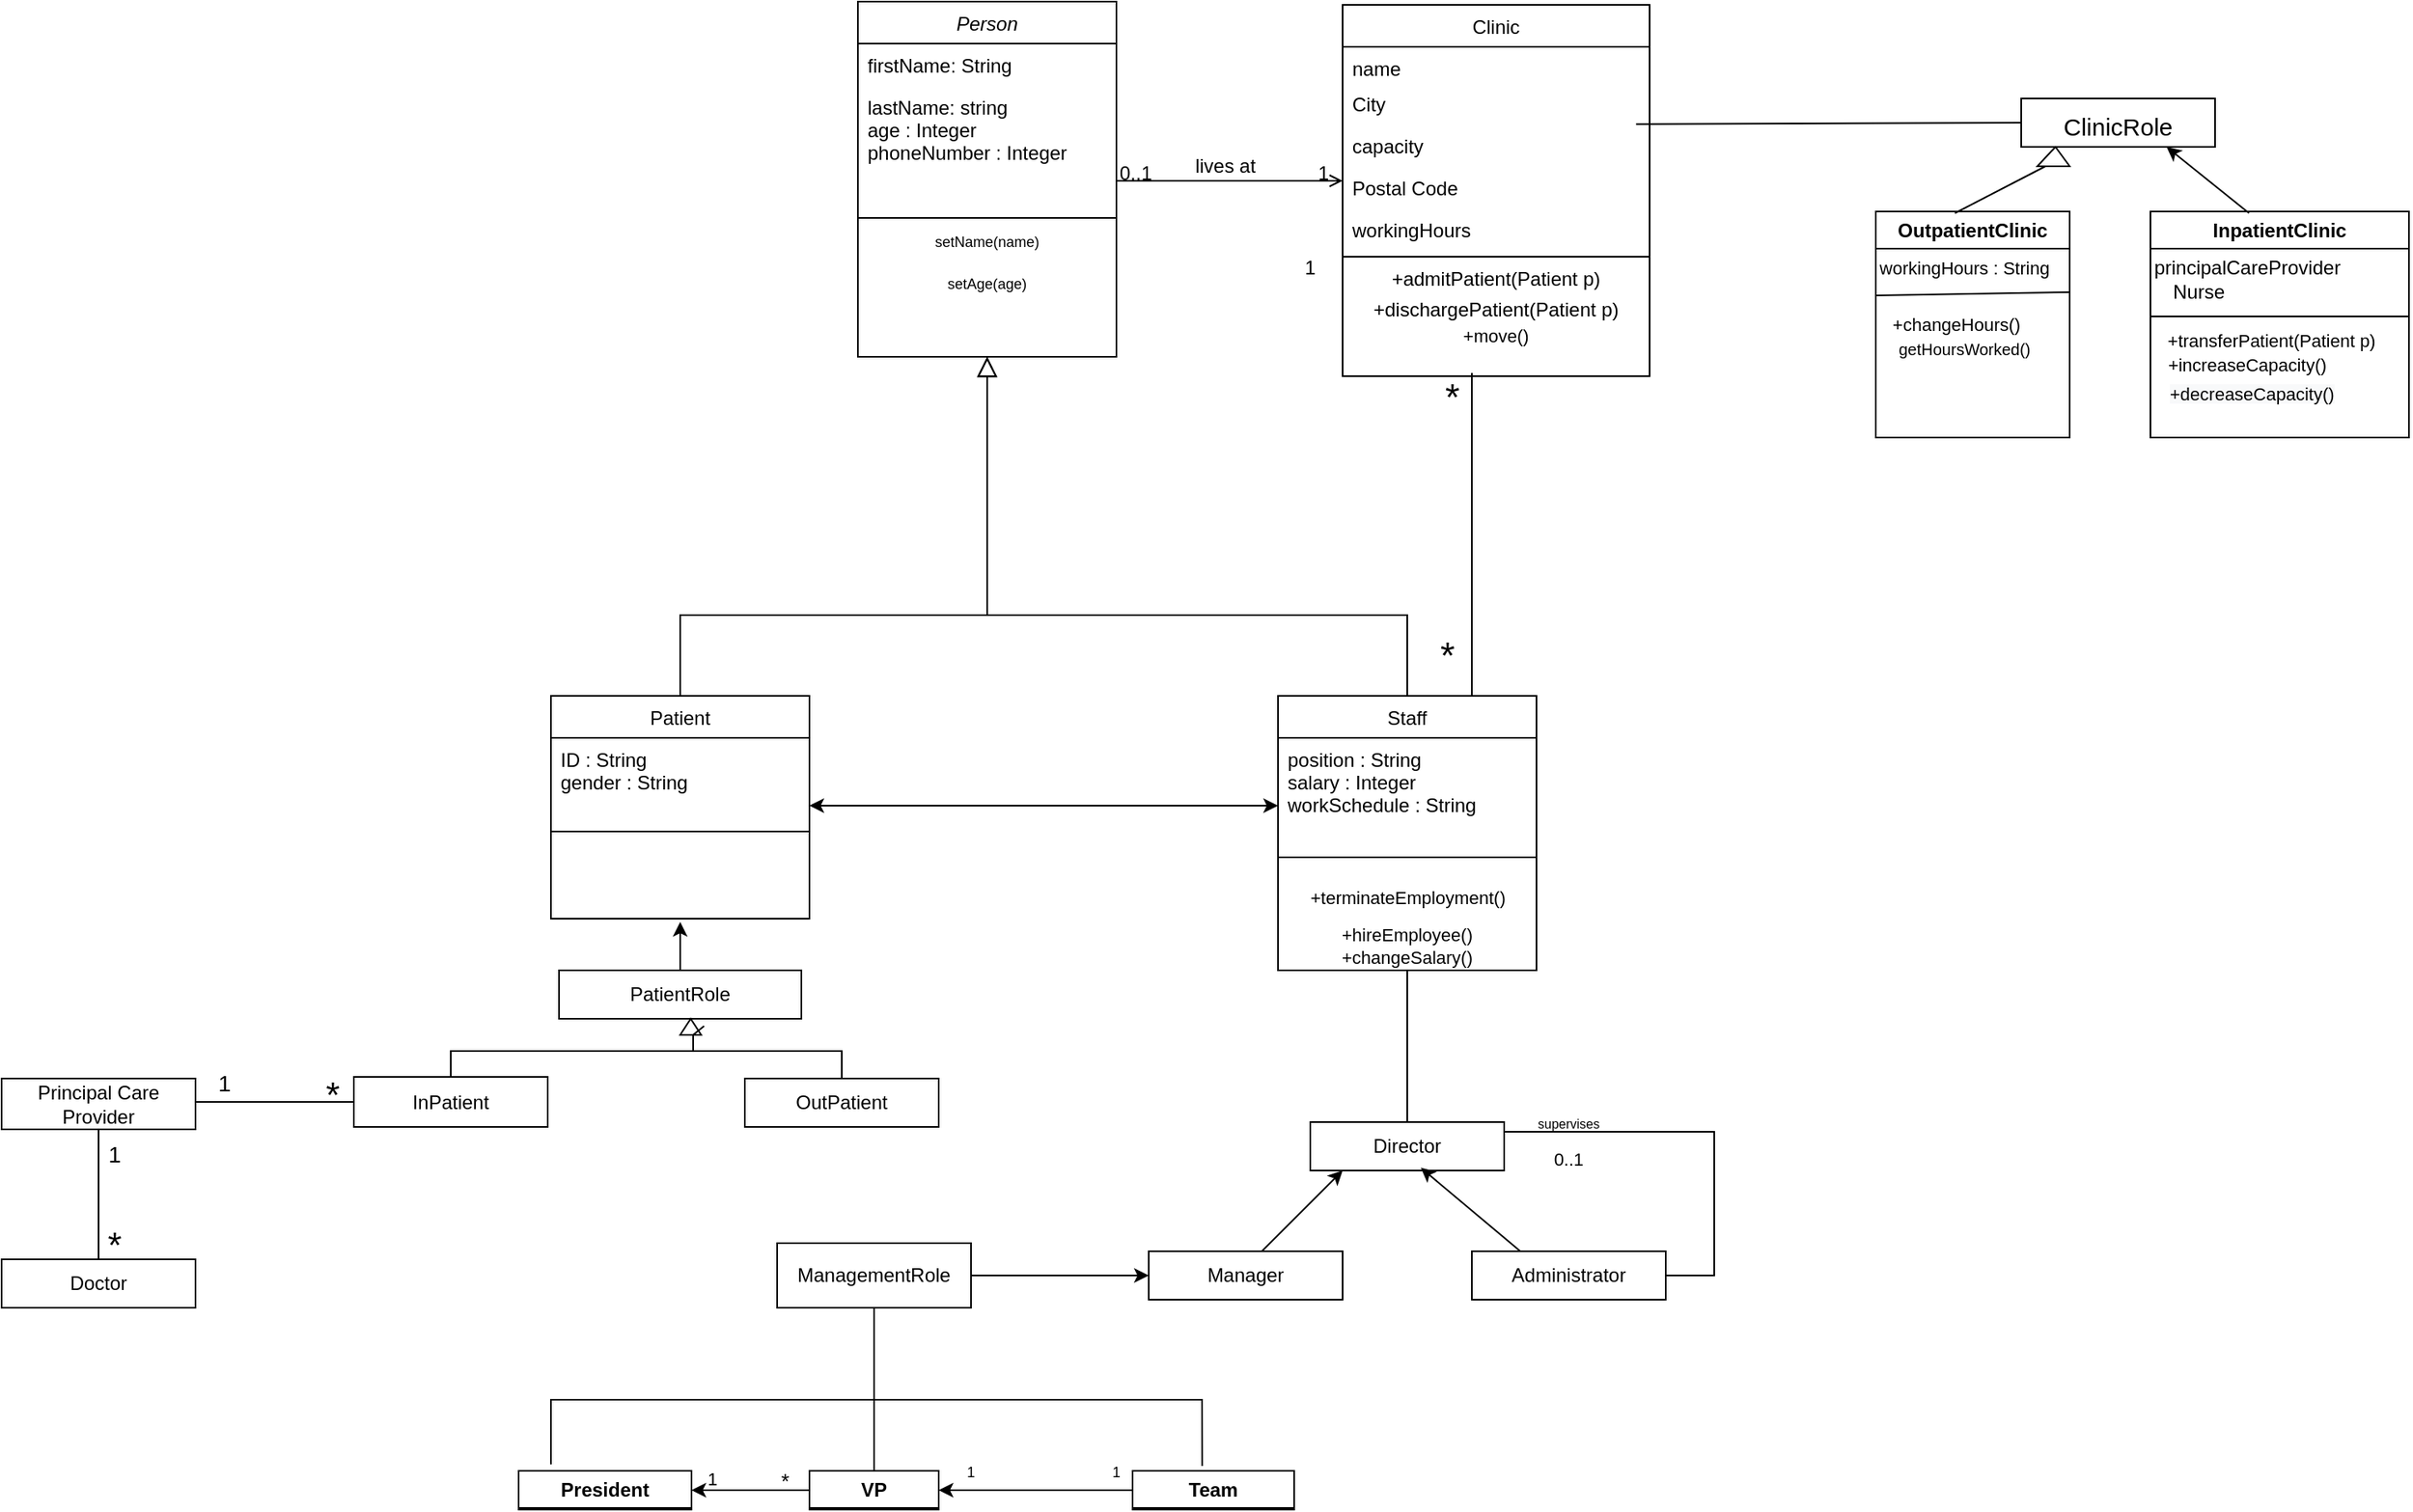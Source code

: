<mxfile version="20.6.0" type="github">
  <diagram id="C5RBs43oDa-KdzZeNtuy" name="Page-1">
    <mxGraphModel dx="1741" dy="507" grid="1" gridSize="10" guides="1" tooltips="1" connect="1" arrows="1" fold="1" page="1" pageScale="1" pageWidth="827" pageHeight="1169" math="0" shadow="0">
      <root>
        <mxCell id="WIyWlLk6GJQsqaUBKTNV-0" />
        <mxCell id="WIyWlLk6GJQsqaUBKTNV-1" parent="WIyWlLk6GJQsqaUBKTNV-0" />
        <mxCell id="zkfFHV4jXpPFQw0GAbJ--0" value="Person" style="swimlane;fontStyle=2;align=center;verticalAlign=top;childLayout=stackLayout;horizontal=1;startSize=26;horizontalStack=0;resizeParent=1;resizeLast=0;collapsible=1;marginBottom=0;rounded=0;shadow=0;strokeWidth=1;movable=1;resizable=1;rotatable=1;deletable=1;editable=1;connectable=1;" parent="WIyWlLk6GJQsqaUBKTNV-1" vertex="1">
          <mxGeometry x="220" y="100" width="160" height="220" as="geometry">
            <mxRectangle x="230" y="140" width="160" height="26" as="alternateBounds" />
          </mxGeometry>
        </mxCell>
        <mxCell id="zkfFHV4jXpPFQw0GAbJ--1" value="firstName: String&#xa;" style="text;align=left;verticalAlign=top;spacingLeft=4;spacingRight=4;overflow=hidden;rotatable=0;points=[[0,0.5],[1,0.5]];portConstraint=eastwest;" parent="zkfFHV4jXpPFQw0GAbJ--0" vertex="1">
          <mxGeometry y="26" width="160" height="26" as="geometry" />
        </mxCell>
        <mxCell id="zkfFHV4jXpPFQw0GAbJ--2" value="lastName: string&#xa;age : Integer&#xa;phoneNumber : Integer&#xa;" style="text;align=left;verticalAlign=top;spacingLeft=4;spacingRight=4;overflow=hidden;rotatable=0;points=[[0,0.5],[1,0.5]];portConstraint=eastwest;rounded=0;shadow=0;html=0;" parent="zkfFHV4jXpPFQw0GAbJ--0" vertex="1">
          <mxGeometry y="52" width="160" height="78" as="geometry" />
        </mxCell>
        <mxCell id="zkfFHV4jXpPFQw0GAbJ--4" value="" style="line;html=1;strokeWidth=1;align=left;verticalAlign=middle;spacingTop=-1;spacingLeft=3;spacingRight=3;rotatable=0;labelPosition=right;points=[];portConstraint=eastwest;" parent="zkfFHV4jXpPFQw0GAbJ--0" vertex="1">
          <mxGeometry y="130" width="160" height="8" as="geometry" />
        </mxCell>
        <mxCell id="aBnmDnICLEopWTshZO40-33" value="setName(name)" style="text;html=1;strokeColor=none;fillColor=none;align=center;verticalAlign=middle;whiteSpace=wrap;rounded=0;fontSize=9;" vertex="1" parent="zkfFHV4jXpPFQw0GAbJ--0">
          <mxGeometry y="138" width="160" height="22" as="geometry" />
        </mxCell>
        <mxCell id="aBnmDnICLEopWTshZO40-34" value="setAge(age)" style="text;html=1;strokeColor=none;fillColor=none;align=center;verticalAlign=middle;whiteSpace=wrap;rounded=0;fontSize=9;" vertex="1" parent="zkfFHV4jXpPFQw0GAbJ--0">
          <mxGeometry y="160" width="160" height="30" as="geometry" />
        </mxCell>
        <mxCell id="zkfFHV4jXpPFQw0GAbJ--6" value="Patient" style="swimlane;fontStyle=0;align=center;verticalAlign=top;childLayout=stackLayout;horizontal=1;startSize=26;horizontalStack=0;resizeParent=1;resizeLast=0;collapsible=1;marginBottom=0;rounded=0;shadow=0;strokeWidth=1;" parent="WIyWlLk6GJQsqaUBKTNV-1" vertex="1">
          <mxGeometry x="30" y="530" width="160" height="138" as="geometry">
            <mxRectangle x="130" y="380" width="160" height="26" as="alternateBounds" />
          </mxGeometry>
        </mxCell>
        <mxCell id="zkfFHV4jXpPFQw0GAbJ--7" value="ID : String&#xa;gender : String&#xa;" style="text;align=left;verticalAlign=top;spacingLeft=4;spacingRight=4;overflow=hidden;rotatable=0;points=[[0,0.5],[1,0.5]];portConstraint=eastwest;" parent="zkfFHV4jXpPFQw0GAbJ--6" vertex="1">
          <mxGeometry y="26" width="160" height="54" as="geometry" />
        </mxCell>
        <mxCell id="zkfFHV4jXpPFQw0GAbJ--9" value="" style="line;html=1;strokeWidth=1;align=left;verticalAlign=middle;spacingTop=-1;spacingLeft=3;spacingRight=3;rotatable=0;labelPosition=right;points=[];portConstraint=eastwest;" parent="zkfFHV4jXpPFQw0GAbJ--6" vertex="1">
          <mxGeometry y="80" width="160" height="8" as="geometry" />
        </mxCell>
        <mxCell id="zkfFHV4jXpPFQw0GAbJ--12" value="" style="endArrow=block;endSize=10;endFill=0;shadow=0;strokeWidth=1;rounded=0;edgeStyle=elbowEdgeStyle;elbow=vertical;" parent="WIyWlLk6GJQsqaUBKTNV-1" source="zkfFHV4jXpPFQw0GAbJ--6" target="zkfFHV4jXpPFQw0GAbJ--0" edge="1">
          <mxGeometry width="160" relative="1" as="geometry">
            <mxPoint x="200" y="203" as="sourcePoint" />
            <mxPoint x="200" y="203" as="targetPoint" />
            <Array as="points">
              <mxPoint x="210" y="480" />
            </Array>
          </mxGeometry>
        </mxCell>
        <mxCell id="zkfFHV4jXpPFQw0GAbJ--13" value="Staff" style="swimlane;fontStyle=0;align=center;verticalAlign=top;childLayout=stackLayout;horizontal=1;startSize=26;horizontalStack=0;resizeParent=1;resizeLast=0;collapsible=1;marginBottom=0;rounded=0;shadow=0;strokeWidth=1;" parent="WIyWlLk6GJQsqaUBKTNV-1" vertex="1">
          <mxGeometry x="480" y="530" width="160" height="170" as="geometry">
            <mxRectangle x="340" y="380" width="170" height="26" as="alternateBounds" />
          </mxGeometry>
        </mxCell>
        <mxCell id="zkfFHV4jXpPFQw0GAbJ--14" value="position : String&#xa;salary : Integer&#xa;workSchedule : String&#xa;" style="text;align=left;verticalAlign=top;spacingLeft=4;spacingRight=4;overflow=hidden;rotatable=0;points=[[0,0.5],[1,0.5]];portConstraint=eastwest;" parent="zkfFHV4jXpPFQw0GAbJ--13" vertex="1">
          <mxGeometry y="26" width="160" height="64" as="geometry" />
        </mxCell>
        <mxCell id="yWMjBYBMlsATbYwU17TF-3" value="" style="line;html=1;strokeWidth=1;align=left;verticalAlign=middle;spacingTop=-1;spacingLeft=3;spacingRight=3;rotatable=0;labelPosition=right;points=[];portConstraint=eastwest;" parent="zkfFHV4jXpPFQw0GAbJ--13" vertex="1">
          <mxGeometry y="90" width="160" height="20" as="geometry" />
        </mxCell>
        <mxCell id="aBnmDnICLEopWTshZO40-24" value="+terminateEmployment()" style="text;html=1;align=center;verticalAlign=middle;resizable=0;points=[];autosize=1;strokeColor=none;fillColor=none;fontSize=11;" vertex="1" parent="zkfFHV4jXpPFQw0GAbJ--13">
          <mxGeometry y="110" width="160" height="30" as="geometry" />
        </mxCell>
        <mxCell id="aBnmDnICLEopWTshZO40-26" value="+hireEmployee()&lt;br&gt;+changeSalary()" style="text;html=1;strokeColor=none;fillColor=none;align=center;verticalAlign=middle;whiteSpace=wrap;rounded=0;fontSize=11;" vertex="1" parent="zkfFHV4jXpPFQw0GAbJ--13">
          <mxGeometry y="140" width="160" height="30" as="geometry" />
        </mxCell>
        <mxCell id="zkfFHV4jXpPFQw0GAbJ--16" value="" style="endArrow=block;endSize=10;endFill=0;shadow=0;strokeWidth=1;rounded=0;edgeStyle=elbowEdgeStyle;elbow=vertical;" parent="WIyWlLk6GJQsqaUBKTNV-1" source="zkfFHV4jXpPFQw0GAbJ--13" target="zkfFHV4jXpPFQw0GAbJ--0" edge="1">
          <mxGeometry width="160" relative="1" as="geometry">
            <mxPoint x="210" y="373" as="sourcePoint" />
            <mxPoint x="310" y="271" as="targetPoint" />
            <Array as="points">
              <mxPoint x="440" y="480" />
              <mxPoint x="420" y="425" />
            </Array>
          </mxGeometry>
        </mxCell>
        <mxCell id="zkfFHV4jXpPFQw0GAbJ--17" value="Clinic" style="swimlane;fontStyle=0;align=center;verticalAlign=top;childLayout=stackLayout;horizontal=1;startSize=26;horizontalStack=0;resizeParent=1;resizeLast=0;collapsible=1;marginBottom=0;rounded=0;shadow=0;strokeWidth=1;" parent="WIyWlLk6GJQsqaUBKTNV-1" vertex="1">
          <mxGeometry x="520" y="102" width="190" height="230" as="geometry">
            <mxRectangle x="550" y="140" width="160" height="26" as="alternateBounds" />
          </mxGeometry>
        </mxCell>
        <mxCell id="zkfFHV4jXpPFQw0GAbJ--18" value="name" style="text;align=left;verticalAlign=top;spacingLeft=4;spacingRight=4;overflow=hidden;rotatable=0;points=[[0,0.5],[1,0.5]];portConstraint=eastwest;" parent="zkfFHV4jXpPFQw0GAbJ--17" vertex="1">
          <mxGeometry y="26" width="190" height="22" as="geometry" />
        </mxCell>
        <mxCell id="zkfFHV4jXpPFQw0GAbJ--19" value="City" style="text;align=left;verticalAlign=top;spacingLeft=4;spacingRight=4;overflow=hidden;rotatable=0;points=[[0,0.5],[1,0.5]];portConstraint=eastwest;rounded=0;shadow=0;html=0;" parent="zkfFHV4jXpPFQw0GAbJ--17" vertex="1">
          <mxGeometry y="48" width="190" height="26" as="geometry" />
        </mxCell>
        <mxCell id="zkfFHV4jXpPFQw0GAbJ--20" value="capacity" style="text;align=left;verticalAlign=top;spacingLeft=4;spacingRight=4;overflow=hidden;rotatable=0;points=[[0,0.5],[1,0.5]];portConstraint=eastwest;rounded=0;shadow=0;html=0;" parent="zkfFHV4jXpPFQw0GAbJ--17" vertex="1">
          <mxGeometry y="74" width="190" height="26" as="geometry" />
        </mxCell>
        <mxCell id="zkfFHV4jXpPFQw0GAbJ--21" value="Postal Code" style="text;align=left;verticalAlign=top;spacingLeft=4;spacingRight=4;overflow=hidden;rotatable=0;points=[[0,0.5],[1,0.5]];portConstraint=eastwest;rounded=0;shadow=0;html=0;" parent="zkfFHV4jXpPFQw0GAbJ--17" vertex="1">
          <mxGeometry y="100" width="190" height="26" as="geometry" />
        </mxCell>
        <mxCell id="zkfFHV4jXpPFQw0GAbJ--22" value="workingHours" style="text;align=left;verticalAlign=top;spacingLeft=4;spacingRight=4;overflow=hidden;rotatable=0;points=[[0,0.5],[1,0.5]];portConstraint=eastwest;rounded=0;shadow=0;html=0;" parent="zkfFHV4jXpPFQw0GAbJ--17" vertex="1">
          <mxGeometry y="126" width="190" height="26" as="geometry" />
        </mxCell>
        <mxCell id="zkfFHV4jXpPFQw0GAbJ--23" value="" style="line;html=1;strokeWidth=1;align=left;verticalAlign=middle;spacingTop=-1;spacingLeft=3;spacingRight=3;rotatable=0;labelPosition=right;points=[];portConstraint=eastwest;" parent="zkfFHV4jXpPFQw0GAbJ--17" vertex="1">
          <mxGeometry y="152" width="190" height="8" as="geometry" />
        </mxCell>
        <mxCell id="aBnmDnICLEopWTshZO40-14" value="+admitPatient(Patient p)" style="text;html=1;strokeColor=none;fillColor=none;align=center;verticalAlign=middle;whiteSpace=wrap;rounded=0;fontSize=12;" vertex="1" parent="zkfFHV4jXpPFQw0GAbJ--17">
          <mxGeometry y="160" width="190" height="20" as="geometry" />
        </mxCell>
        <mxCell id="aBnmDnICLEopWTshZO40-23" value="+move()" style="text;html=1;strokeColor=none;fillColor=none;align=center;verticalAlign=middle;whiteSpace=wrap;rounded=0;fontSize=11;" vertex="1" parent="zkfFHV4jXpPFQw0GAbJ--17">
          <mxGeometry y="180" width="190" height="50" as="geometry" />
        </mxCell>
        <mxCell id="zkfFHV4jXpPFQw0GAbJ--26" value="" style="endArrow=open;shadow=0;strokeWidth=1;rounded=0;endFill=1;edgeStyle=elbowEdgeStyle;elbow=vertical;" parent="WIyWlLk6GJQsqaUBKTNV-1" source="zkfFHV4jXpPFQw0GAbJ--0" target="zkfFHV4jXpPFQw0GAbJ--17" edge="1">
          <mxGeometry x="0.5" y="41" relative="1" as="geometry">
            <mxPoint x="380" y="192" as="sourcePoint" />
            <mxPoint x="540" y="192" as="targetPoint" />
            <mxPoint x="-40" y="32" as="offset" />
          </mxGeometry>
        </mxCell>
        <mxCell id="zkfFHV4jXpPFQw0GAbJ--27" value="0..1" style="resizable=0;align=left;verticalAlign=bottom;labelBackgroundColor=none;fontSize=12;" parent="zkfFHV4jXpPFQw0GAbJ--26" connectable="0" vertex="1">
          <mxGeometry x="-1" relative="1" as="geometry">
            <mxPoint y="4" as="offset" />
          </mxGeometry>
        </mxCell>
        <mxCell id="zkfFHV4jXpPFQw0GAbJ--28" value="1" style="resizable=0;align=right;verticalAlign=bottom;labelBackgroundColor=none;fontSize=12;" parent="zkfFHV4jXpPFQw0GAbJ--26" connectable="0" vertex="1">
          <mxGeometry x="1" relative="1" as="geometry">
            <mxPoint x="-7" y="4" as="offset" />
          </mxGeometry>
        </mxCell>
        <mxCell id="zkfFHV4jXpPFQw0GAbJ--29" value="lives at" style="text;html=1;resizable=0;points=[];;align=center;verticalAlign=middle;labelBackgroundColor=none;rounded=0;shadow=0;strokeWidth=1;fontSize=12;" parent="zkfFHV4jXpPFQw0GAbJ--26" vertex="1" connectable="0">
          <mxGeometry x="0.5" y="49" relative="1" as="geometry">
            <mxPoint x="-38" y="40" as="offset" />
          </mxGeometry>
        </mxCell>
        <mxCell id="GKfmzF4IPoTgR6fNZsbw-0" value="President" style="swimlane;whiteSpace=wrap;html=1;" parent="WIyWlLk6GJQsqaUBKTNV-1" vertex="1">
          <mxGeometry x="10" y="1010" width="107" height="24" as="geometry" />
        </mxCell>
        <mxCell id="GKfmzF4IPoTgR6fNZsbw-1" value="VP" style="swimlane;whiteSpace=wrap;html=1;" parent="WIyWlLk6GJQsqaUBKTNV-1" vertex="1">
          <mxGeometry x="190" y="1010" width="80" height="24" as="geometry" />
        </mxCell>
        <mxCell id="GKfmzF4IPoTgR6fNZsbw-3" value="" style="endArrow=classic;startArrow=classic;html=1;rounded=0;" parent="WIyWlLk6GJQsqaUBKTNV-1" edge="1">
          <mxGeometry width="50" height="50" relative="1" as="geometry">
            <mxPoint x="480" y="598" as="sourcePoint" />
            <mxPoint x="190" y="598" as="targetPoint" />
            <Array as="points" />
          </mxGeometry>
        </mxCell>
        <mxCell id="GKfmzF4IPoTgR6fNZsbw-2" value="Team" style="swimlane;whiteSpace=wrap;html=1;" parent="WIyWlLk6GJQsqaUBKTNV-1" vertex="1">
          <mxGeometry x="390" y="1010" width="100" height="24" as="geometry" />
        </mxCell>
        <mxCell id="jheA6H1OHBwy-mjF9Dsd-0" value="" style="endArrow=none;html=1;rounded=0;exitX=0.5;exitY=0;exitDx=0;exitDy=0;" parent="WIyWlLk6GJQsqaUBKTNV-1" target="yWMjBYBMlsATbYwU17TF-11" edge="1">
          <mxGeometry width="50" height="50" relative="1" as="geometry">
            <mxPoint x="230" y="1010" as="sourcePoint" />
            <mxPoint x="380" y="986" as="targetPoint" />
            <Array as="points" />
          </mxGeometry>
        </mxCell>
        <mxCell id="jheA6H1OHBwy-mjF9Dsd-1" value="" style="endArrow=none;html=1;rounded=0;exitX=0.5;exitY=0;exitDx=0;exitDy=0;" parent="WIyWlLk6GJQsqaUBKTNV-1" edge="1">
          <mxGeometry width="50" height="50" relative="1" as="geometry">
            <mxPoint x="30" y="1006" as="sourcePoint" />
            <mxPoint x="230" y="966" as="targetPoint" />
            <Array as="points">
              <mxPoint x="30" y="966" />
            </Array>
          </mxGeometry>
        </mxCell>
        <mxCell id="jheA6H1OHBwy-mjF9Dsd-2" value="" style="endArrow=none;html=1;rounded=0;entryX=0.431;entryY=-0.125;entryDx=0;entryDy=0;entryPerimeter=0;" parent="WIyWlLk6GJQsqaUBKTNV-1" edge="1">
          <mxGeometry width="50" height="50" relative="1" as="geometry">
            <mxPoint x="230" y="966" as="sourcePoint" />
            <mxPoint x="433.1" y="1007" as="targetPoint" />
            <Array as="points">
              <mxPoint x="433" y="966" />
            </Array>
          </mxGeometry>
        </mxCell>
        <mxCell id="yWMjBYBMlsATbYwU17TF-5" value="Director" style="rounded=0;whiteSpace=wrap;html=1;" parent="WIyWlLk6GJQsqaUBKTNV-1" vertex="1">
          <mxGeometry x="500" y="794" width="120" height="30" as="geometry" />
        </mxCell>
        <mxCell id="yWMjBYBMlsATbYwU17TF-6" value="Manager" style="rounded=0;whiteSpace=wrap;html=1;" parent="WIyWlLk6GJQsqaUBKTNV-1" vertex="1">
          <mxGeometry x="400" y="874" width="120" height="30" as="geometry" />
        </mxCell>
        <mxCell id="yWMjBYBMlsATbYwU17TF-7" value="Administrator" style="rounded=0;whiteSpace=wrap;html=1;" parent="WIyWlLk6GJQsqaUBKTNV-1" vertex="1">
          <mxGeometry x="600" y="874" width="120" height="30" as="geometry" />
        </mxCell>
        <mxCell id="yWMjBYBMlsATbYwU17TF-8" value="" style="endArrow=classic;html=1;rounded=0;" parent="WIyWlLk6GJQsqaUBKTNV-1" edge="1">
          <mxGeometry width="50" height="50" relative="1" as="geometry">
            <mxPoint x="470" y="874" as="sourcePoint" />
            <mxPoint x="520" y="824" as="targetPoint" />
          </mxGeometry>
        </mxCell>
        <mxCell id="yWMjBYBMlsATbYwU17TF-9" value="" style="endArrow=classic;html=1;rounded=0;entryX=0.57;entryY=0.943;entryDx=0;entryDy=0;entryPerimeter=0;exitX=0.25;exitY=0;exitDx=0;exitDy=0;" parent="WIyWlLk6GJQsqaUBKTNV-1" edge="1">
          <mxGeometry width="50" height="50" relative="1" as="geometry">
            <mxPoint x="630.0" y="874" as="sourcePoint" />
            <mxPoint x="568.4" y="822.29" as="targetPoint" />
          </mxGeometry>
        </mxCell>
        <mxCell id="yWMjBYBMlsATbYwU17TF-10" value="" style="endArrow=none;html=1;rounded=0;entryX=0.5;entryY=1;entryDx=0;entryDy=0;exitX=0.5;exitY=0;exitDx=0;exitDy=0;" parent="WIyWlLk6GJQsqaUBKTNV-1" source="yWMjBYBMlsATbYwU17TF-5" target="zkfFHV4jXpPFQw0GAbJ--13" edge="1">
          <mxGeometry width="50" height="50" relative="1" as="geometry">
            <mxPoint x="240" y="760" as="sourcePoint" />
            <mxPoint x="290" y="710" as="targetPoint" />
            <Array as="points" />
          </mxGeometry>
        </mxCell>
        <mxCell id="yWMjBYBMlsATbYwU17TF-12" value="" style="edgeStyle=orthogonalEdgeStyle;rounded=0;orthogonalLoop=1;jettySize=auto;html=1;" parent="WIyWlLk6GJQsqaUBKTNV-1" source="yWMjBYBMlsATbYwU17TF-11" target="yWMjBYBMlsATbYwU17TF-6" edge="1">
          <mxGeometry relative="1" as="geometry" />
        </mxCell>
        <mxCell id="yWMjBYBMlsATbYwU17TF-11" value="ManagementRole" style="rounded=0;whiteSpace=wrap;html=1;" parent="WIyWlLk6GJQsqaUBKTNV-1" vertex="1">
          <mxGeometry x="170" y="869" width="120" height="40" as="geometry" />
        </mxCell>
        <mxCell id="yWMjBYBMlsATbYwU17TF-13" value="PatientRole" style="rounded=0;whiteSpace=wrap;html=1;" parent="WIyWlLk6GJQsqaUBKTNV-1" vertex="1">
          <mxGeometry x="35" y="700" width="150" height="30" as="geometry" />
        </mxCell>
        <mxCell id="yWMjBYBMlsATbYwU17TF-16" value="" style="endArrow=classic;html=1;rounded=0;exitX=0.5;exitY=0;exitDx=0;exitDy=0;" parent="WIyWlLk6GJQsqaUBKTNV-1" source="yWMjBYBMlsATbYwU17TF-13" edge="1">
          <mxGeometry width="50" height="50" relative="1" as="geometry">
            <mxPoint x="160" y="700" as="sourcePoint" />
            <mxPoint x="110" y="670" as="targetPoint" />
          </mxGeometry>
        </mxCell>
        <mxCell id="yWMjBYBMlsATbYwU17TF-18" value="" style="endArrow=classic;html=1;rounded=0;entryX=1;entryY=0.5;entryDx=0;entryDy=0;exitX=0;exitY=0.5;exitDx=0;exitDy=0;" parent="WIyWlLk6GJQsqaUBKTNV-1" source="GKfmzF4IPoTgR6fNZsbw-2" target="GKfmzF4IPoTgR6fNZsbw-1" edge="1">
          <mxGeometry width="50" height="50" relative="1" as="geometry">
            <mxPoint x="339" y="1024" as="sourcePoint" />
            <mxPoint x="389" y="974" as="targetPoint" />
          </mxGeometry>
        </mxCell>
        <mxCell id="yWMjBYBMlsATbYwU17TF-19" value="" style="endArrow=classic;html=1;rounded=0;exitX=0;exitY=0.5;exitDx=0;exitDy=0;entryX=1;entryY=0.5;entryDx=0;entryDy=0;" parent="WIyWlLk6GJQsqaUBKTNV-1" source="GKfmzF4IPoTgR6fNZsbw-1" target="GKfmzF4IPoTgR6fNZsbw-0" edge="1">
          <mxGeometry width="50" height="50" relative="1" as="geometry">
            <mxPoint x="130" y="1033" as="sourcePoint" />
            <mxPoint x="180" y="983" as="targetPoint" />
          </mxGeometry>
        </mxCell>
        <mxCell id="aBnmDnICLEopWTshZO40-4" value="" style="edgeStyle=orthogonalEdgeStyle;rounded=0;orthogonalLoop=1;jettySize=auto;html=1;" edge="1" parent="WIyWlLk6GJQsqaUBKTNV-1" source="yWMjBYBMlsATbYwU17TF-20" target="aBnmDnICLEopWTshZO40-3">
          <mxGeometry relative="1" as="geometry" />
        </mxCell>
        <mxCell id="yWMjBYBMlsATbYwU17TF-20" value="InPatient" style="rounded=0;whiteSpace=wrap;html=1;" parent="WIyWlLk6GJQsqaUBKTNV-1" vertex="1">
          <mxGeometry x="-92" y="766" width="120" height="31" as="geometry" />
        </mxCell>
        <mxCell id="yWMjBYBMlsATbYwU17TF-21" value="OutPatient" style="rounded=0;whiteSpace=wrap;html=1;" parent="WIyWlLk6GJQsqaUBKTNV-1" vertex="1">
          <mxGeometry x="150" y="767" width="120" height="30" as="geometry" />
        </mxCell>
        <mxCell id="yWMjBYBMlsATbYwU17TF-22" value="" style="endArrow=none;html=1;rounded=0;exitX=0.5;exitY=0;exitDx=0;exitDy=0;" parent="WIyWlLk6GJQsqaUBKTNV-1" source="yWMjBYBMlsATbYwU17TF-20" edge="1">
          <mxGeometry width="50" height="50" relative="1" as="geometry">
            <mxPoint x="41" y="780" as="sourcePoint" />
            <mxPoint x="100" y="750" as="targetPoint" />
            <Array as="points">
              <mxPoint x="-32" y="750" />
            </Array>
          </mxGeometry>
        </mxCell>
        <mxCell id="yWMjBYBMlsATbYwU17TF-23" value="" style="endArrow=none;html=1;rounded=0;entryX=0.5;entryY=0;entryDx=0;entryDy=0;" parent="WIyWlLk6GJQsqaUBKTNV-1" target="yWMjBYBMlsATbYwU17TF-21" edge="1">
          <mxGeometry width="50" height="50" relative="1" as="geometry">
            <mxPoint x="100" y="750" as="sourcePoint" />
            <mxPoint x="182" y="711" as="targetPoint" />
            <Array as="points">
              <mxPoint x="210" y="750" />
            </Array>
          </mxGeometry>
        </mxCell>
        <mxCell id="yWMjBYBMlsATbYwU17TF-24" value="" style="endArrow=none;html=1;rounded=0;entryX=0.553;entryY=1.139;entryDx=0;entryDy=0;entryPerimeter=0;startArrow=none;" parent="WIyWlLk6GJQsqaUBKTNV-1" target="yWMjBYBMlsATbYwU17TF-13" edge="1" source="aBnmDnICLEopWTshZO40-42">
          <mxGeometry width="50" height="50" relative="1" as="geometry">
            <mxPoint x="118" y="750" as="sourcePoint" />
            <mxPoint x="168" y="700" as="targetPoint" />
            <Array as="points" />
          </mxGeometry>
        </mxCell>
        <mxCell id="yWMjBYBMlsATbYwU17TF-27" value="OutpatientClinic" style="swimlane;whiteSpace=wrap;html=1;" parent="WIyWlLk6GJQsqaUBKTNV-1" vertex="1">
          <mxGeometry x="850" y="230" width="120" height="140" as="geometry" />
        </mxCell>
        <mxCell id="aBnmDnICLEopWTshZO40-20" value="workingHours : String" style="text;html=1;strokeColor=none;fillColor=none;align=center;verticalAlign=middle;whiteSpace=wrap;rounded=0;fontSize=11;" vertex="1" parent="yWMjBYBMlsATbYwU17TF-27">
          <mxGeometry y="20" width="110" height="30" as="geometry" />
        </mxCell>
        <mxCell id="aBnmDnICLEopWTshZO40-21" value="" style="endArrow=none;html=1;rounded=0;fontSize=11;" edge="1" parent="yWMjBYBMlsATbYwU17TF-27">
          <mxGeometry width="50" height="50" relative="1" as="geometry">
            <mxPoint y="52" as="sourcePoint" />
            <mxPoint x="120" y="50" as="targetPoint" />
          </mxGeometry>
        </mxCell>
        <mxCell id="aBnmDnICLEopWTshZO40-22" value="+changeHours()" style="text;html=1;strokeColor=none;fillColor=none;align=center;verticalAlign=middle;whiteSpace=wrap;rounded=0;fontSize=11;" vertex="1" parent="yWMjBYBMlsATbYwU17TF-27">
          <mxGeometry x="10" y="55" width="80" height="30" as="geometry" />
        </mxCell>
        <mxCell id="aBnmDnICLEopWTshZO40-40" value="getHoursWorked()" style="text;html=1;strokeColor=none;fillColor=none;align=center;verticalAlign=middle;whiteSpace=wrap;rounded=0;fontSize=10;" vertex="1" parent="yWMjBYBMlsATbYwU17TF-27">
          <mxGeometry x="25" y="70" width="60" height="30" as="geometry" />
        </mxCell>
        <mxCell id="yWMjBYBMlsATbYwU17TF-28" value="InpatientClinic" style="swimlane;whiteSpace=wrap;html=1;" parent="WIyWlLk6GJQsqaUBKTNV-1" vertex="1">
          <mxGeometry x="1020" y="230" width="160" height="140" as="geometry" />
        </mxCell>
        <mxCell id="yWMjBYBMlsATbYwU17TF-35" value="&lt;font style=&quot;font-size: 12px;&quot;&gt;principalCareProvider&lt;/font&gt;" style="text;html=1;strokeColor=none;fillColor=none;align=center;verticalAlign=middle;whiteSpace=wrap;rounded=0;fontSize=8;" parent="yWMjBYBMlsATbYwU17TF-28" vertex="1">
          <mxGeometry x="30" y="20" width="60" height="30" as="geometry" />
        </mxCell>
        <mxCell id="yWMjBYBMlsATbYwU17TF-36" value="Nurse" style="text;html=1;strokeColor=none;fillColor=none;align=center;verticalAlign=middle;whiteSpace=wrap;rounded=0;fontSize=12;" parent="yWMjBYBMlsATbYwU17TF-28" vertex="1">
          <mxGeometry y="35" width="60" height="30" as="geometry" />
        </mxCell>
        <mxCell id="aBnmDnICLEopWTshZO40-2" value="" style="endArrow=none;html=1;rounded=0;exitX=0;exitY=1;exitDx=0;exitDy=0;" edge="1" parent="yWMjBYBMlsATbYwU17TF-28" source="yWMjBYBMlsATbYwU17TF-36">
          <mxGeometry width="50" height="50" relative="1" as="geometry">
            <mxPoint x="29" y="121" as="sourcePoint" />
            <mxPoint x="160" y="65" as="targetPoint" />
          </mxGeometry>
        </mxCell>
        <mxCell id="aBnmDnICLEopWTshZO40-16" value="+transferPatient(Patient p)" style="text;html=1;strokeColor=none;fillColor=none;align=center;verticalAlign=middle;whiteSpace=wrap;rounded=0;fontSize=11;" vertex="1" parent="yWMjBYBMlsATbYwU17TF-28">
          <mxGeometry y="70" width="150" height="20" as="geometry" />
        </mxCell>
        <mxCell id="aBnmDnICLEopWTshZO40-18" value="+increaseCapacity()" style="text;html=1;strokeColor=none;fillColor=none;align=center;verticalAlign=middle;whiteSpace=wrap;rounded=0;fontSize=11;" vertex="1" parent="yWMjBYBMlsATbYwU17TF-28">
          <mxGeometry x="30" y="80" width="60" height="30" as="geometry" />
        </mxCell>
        <mxCell id="aBnmDnICLEopWTshZO40-19" value="&lt;span style=&quot;color: rgb(0, 0, 0); font-family: Helvetica; font-size: 11px; font-style: normal; font-variant-ligatures: normal; font-variant-caps: normal; font-weight: 400; letter-spacing: normal; orphans: 2; text-align: center; text-indent: 0px; text-transform: none; widows: 2; word-spacing: 0px; -webkit-text-stroke-width: 0px; background-color: rgb(248, 249, 250); text-decoration-thickness: initial; text-decoration-style: initial; text-decoration-color: initial; float: none; display: inline !important;&quot;&gt;+decreaseCapacity()&lt;/span&gt;" style="text;whiteSpace=wrap;html=1;fontSize=11;" vertex="1" parent="yWMjBYBMlsATbYwU17TF-28">
          <mxGeometry x="10" y="100" width="130" height="20" as="geometry" />
        </mxCell>
        <mxCell id="yWMjBYBMlsATbYwU17TF-32" value="" style="endArrow=none;html=1;rounded=0;exitX=1;exitY=0.5;exitDx=0;exitDy=0;" parent="WIyWlLk6GJQsqaUBKTNV-1" source="yWMjBYBMlsATbYwU17TF-7" edge="1">
          <mxGeometry width="50" height="50" relative="1" as="geometry">
            <mxPoint x="750" y="890" as="sourcePoint" />
            <mxPoint x="620" y="800" as="targetPoint" />
            <Array as="points">
              <mxPoint x="750" y="889" />
              <mxPoint x="750" y="800" />
            </Array>
          </mxGeometry>
        </mxCell>
        <mxCell id="yWMjBYBMlsATbYwU17TF-33" value="supervises" style="text;html=1;strokeColor=none;fillColor=none;align=center;verticalAlign=middle;whiteSpace=wrap;rounded=0;fontSize=8;" parent="WIyWlLk6GJQsqaUBKTNV-1" vertex="1">
          <mxGeometry x="630" y="780" width="60" height="30" as="geometry" />
        </mxCell>
        <mxCell id="yWMjBYBMlsATbYwU17TF-38" value="1" style="text;html=1;strokeColor=none;fillColor=none;align=center;verticalAlign=middle;whiteSpace=wrap;rounded=0;fontSize=12;" parent="WIyWlLk6GJQsqaUBKTNV-1" vertex="1">
          <mxGeometry x="490" y="250" width="20" height="30" as="geometry" />
        </mxCell>
        <mxCell id="yWMjBYBMlsATbYwU17TF-43" value="" style="endArrow=none;html=1;rounded=0;fontSize=12;exitX=0.75;exitY=0;exitDx=0;exitDy=0;" parent="WIyWlLk6GJQsqaUBKTNV-1" source="zkfFHV4jXpPFQw0GAbJ--13" edge="1">
          <mxGeometry width="50" height="50" relative="1" as="geometry">
            <mxPoint x="640" y="310" as="sourcePoint" />
            <mxPoint x="600" y="330" as="targetPoint" />
          </mxGeometry>
        </mxCell>
        <mxCell id="yWMjBYBMlsATbYwU17TF-44" value="&lt;font style=&quot;font-size: 23px;&quot;&gt;*&lt;/font&gt;" style="text;html=1;strokeColor=none;fillColor=none;align=center;verticalAlign=middle;whiteSpace=wrap;rounded=0;fontSize=12;" parent="WIyWlLk6GJQsqaUBKTNV-1" vertex="1">
          <mxGeometry x="583" y="330" width="10" height="30" as="geometry" />
        </mxCell>
        <mxCell id="yWMjBYBMlsATbYwU17TF-47" value="&lt;font style=&quot;font-size: 23px;&quot;&gt;*&lt;/font&gt;" style="text;html=1;strokeColor=none;fillColor=none;align=center;verticalAlign=middle;whiteSpace=wrap;rounded=0;fontSize=12;" parent="WIyWlLk6GJQsqaUBKTNV-1" vertex="1">
          <mxGeometry x="580" y="490" width="10" height="30" as="geometry" />
        </mxCell>
        <mxCell id="yWMjBYBMlsATbYwU17TF-48" value="&lt;font style=&quot;font-size: 15px;&quot;&gt;ClinicRole&lt;/font&gt;" style="rounded=0;whiteSpace=wrap;html=1;fontSize=23;" parent="WIyWlLk6GJQsqaUBKTNV-1" vertex="1">
          <mxGeometry x="940" y="160" width="120" height="30" as="geometry" />
        </mxCell>
        <mxCell id="yWMjBYBMlsATbYwU17TF-50" value="" style="endArrow=classic;html=1;rounded=0;fontSize=15;entryX=0.25;entryY=1;entryDx=0;entryDy=0;startArrow=none;" parent="WIyWlLk6GJQsqaUBKTNV-1" target="yWMjBYBMlsATbYwU17TF-48" edge="1" source="aBnmDnICLEopWTshZO40-44">
          <mxGeometry width="50" height="50" relative="1" as="geometry">
            <mxPoint x="899" y="231" as="sourcePoint" />
            <mxPoint x="949" y="181" as="targetPoint" />
          </mxGeometry>
        </mxCell>
        <mxCell id="yWMjBYBMlsATbYwU17TF-51" value="" style="endArrow=classic;html=1;rounded=0;fontSize=15;entryX=0.75;entryY=1;entryDx=0;entryDy=0;" parent="WIyWlLk6GJQsqaUBKTNV-1" target="yWMjBYBMlsATbYwU17TF-48" edge="1">
          <mxGeometry width="50" height="50" relative="1" as="geometry">
            <mxPoint x="1081" y="231" as="sourcePoint" />
            <mxPoint x="1131" y="181" as="targetPoint" />
          </mxGeometry>
        </mxCell>
        <mxCell id="aBnmDnICLEopWTshZO40-1" value="" style="endArrow=none;html=1;rounded=0;entryX=0;entryY=0.5;entryDx=0;entryDy=0;exitX=0.956;exitY=-0.005;exitDx=0;exitDy=0;exitPerimeter=0;" edge="1" parent="WIyWlLk6GJQsqaUBKTNV-1" source="zkfFHV4jXpPFQw0GAbJ--20" target="yWMjBYBMlsATbYwU17TF-48">
          <mxGeometry width="50" height="50" relative="1" as="geometry">
            <mxPoint x="690" y="175" as="sourcePoint" />
            <mxPoint x="600" y="360" as="targetPoint" />
          </mxGeometry>
        </mxCell>
        <mxCell id="aBnmDnICLEopWTshZO40-3" value="" style="shape=waypoint;sketch=0;size=6;pointerEvents=1;points=[];fillColor=default;resizable=0;rotatable=0;perimeter=centerPerimeter;snapToPoint=1;rounded=0;" vertex="1" parent="WIyWlLk6GJQsqaUBKTNV-1">
          <mxGeometry x="-252" y="761.5" width="40" height="40" as="geometry" />
        </mxCell>
        <mxCell id="aBnmDnICLEopWTshZO40-7" value="" style="edgeStyle=orthogonalEdgeStyle;rounded=0;orthogonalLoop=1;jettySize=auto;html=1;" edge="1" parent="WIyWlLk6GJQsqaUBKTNV-1" source="aBnmDnICLEopWTshZO40-5" target="aBnmDnICLEopWTshZO40-6">
          <mxGeometry relative="1" as="geometry" />
        </mxCell>
        <mxCell id="aBnmDnICLEopWTshZO40-5" value="Principal Care Provider" style="rounded=0;whiteSpace=wrap;html=1;" vertex="1" parent="WIyWlLk6GJQsqaUBKTNV-1">
          <mxGeometry x="-310" y="767" width="120" height="31.5" as="geometry" />
        </mxCell>
        <mxCell id="aBnmDnICLEopWTshZO40-6" value="" style="shape=waypoint;sketch=0;size=6;pointerEvents=1;points=[];fillColor=default;resizable=0;rotatable=0;perimeter=centerPerimeter;snapToPoint=1;rounded=0;" vertex="1" parent="WIyWlLk6GJQsqaUBKTNV-1">
          <mxGeometry x="-270" y="874.25" width="40" height="40" as="geometry" />
        </mxCell>
        <mxCell id="aBnmDnICLEopWTshZO40-8" value="Doctor" style="rounded=0;whiteSpace=wrap;html=1;" vertex="1" parent="WIyWlLk6GJQsqaUBKTNV-1">
          <mxGeometry x="-310" y="879" width="120" height="30" as="geometry" />
        </mxCell>
        <mxCell id="aBnmDnICLEopWTshZO40-9" value="*" style="text;html=1;strokeColor=none;fillColor=none;align=center;verticalAlign=middle;whiteSpace=wrap;rounded=0;fontSize=22;" vertex="1" parent="WIyWlLk6GJQsqaUBKTNV-1">
          <mxGeometry x="-250" y="856" width="20" height="30" as="geometry" />
        </mxCell>
        <mxCell id="aBnmDnICLEopWTshZO40-11" value="1" style="text;html=1;strokeColor=none;fillColor=none;align=center;verticalAlign=middle;whiteSpace=wrap;rounded=0;fontSize=14;" vertex="1" parent="WIyWlLk6GJQsqaUBKTNV-1">
          <mxGeometry x="-270" y="804" width="60" height="20" as="geometry" />
        </mxCell>
        <mxCell id="aBnmDnICLEopWTshZO40-12" value="1" style="text;html=1;strokeColor=none;fillColor=none;align=center;verticalAlign=middle;whiteSpace=wrap;rounded=0;fontSize=14;" vertex="1" parent="WIyWlLk6GJQsqaUBKTNV-1">
          <mxGeometry x="-202" y="760" width="60" height="20" as="geometry" />
        </mxCell>
        <mxCell id="aBnmDnICLEopWTshZO40-13" value="*" style="text;html=1;strokeColor=none;fillColor=none;align=center;verticalAlign=middle;whiteSpace=wrap;rounded=0;fontSize=22;" vertex="1" parent="WIyWlLk6GJQsqaUBKTNV-1">
          <mxGeometry x="-115" y="763" width="20" height="30" as="geometry" />
        </mxCell>
        <mxCell id="aBnmDnICLEopWTshZO40-15" value="+dischargePatient(Patient p)" style="text;html=1;strokeColor=none;fillColor=none;align=center;verticalAlign=middle;whiteSpace=wrap;rounded=0;fontSize=12;" vertex="1" parent="WIyWlLk6GJQsqaUBKTNV-1">
          <mxGeometry x="520" y="282" width="190" height="18" as="geometry" />
        </mxCell>
        <mxCell id="aBnmDnICLEopWTshZO40-27" value="0..1" style="text;html=1;strokeColor=none;fillColor=none;align=center;verticalAlign=middle;whiteSpace=wrap;rounded=0;fontSize=11;" vertex="1" parent="WIyWlLk6GJQsqaUBKTNV-1">
          <mxGeometry x="630" y="801.5" width="60" height="30" as="geometry" />
        </mxCell>
        <mxCell id="aBnmDnICLEopWTshZO40-28" value="1" style="text;html=1;strokeColor=none;fillColor=none;align=center;verticalAlign=middle;whiteSpace=wrap;rounded=0;fontSize=11;" vertex="1" parent="WIyWlLk6GJQsqaUBKTNV-1">
          <mxGeometry x="100" y="1000" width="60" height="30" as="geometry" />
        </mxCell>
        <mxCell id="aBnmDnICLEopWTshZO40-29" value="*" style="text;html=1;strokeColor=none;fillColor=none;align=center;verticalAlign=middle;whiteSpace=wrap;rounded=0;fontSize=13;" vertex="1" parent="WIyWlLk6GJQsqaUBKTNV-1">
          <mxGeometry x="165" y="1006" width="20" height="20" as="geometry" />
        </mxCell>
        <mxCell id="aBnmDnICLEopWTshZO40-31" value="1" style="text;html=1;strokeColor=none;fillColor=none;align=center;verticalAlign=middle;whiteSpace=wrap;rounded=0;fontSize=9;" vertex="1" parent="WIyWlLk6GJQsqaUBKTNV-1">
          <mxGeometry x="280" y="996" width="20" height="30" as="geometry" />
        </mxCell>
        <mxCell id="aBnmDnICLEopWTshZO40-32" value="1" style="text;html=1;strokeColor=none;fillColor=none;align=center;verticalAlign=middle;whiteSpace=wrap;rounded=0;fontSize=9;" vertex="1" parent="WIyWlLk6GJQsqaUBKTNV-1">
          <mxGeometry x="370" y="996" width="20" height="30" as="geometry" />
        </mxCell>
        <mxCell id="aBnmDnICLEopWTshZO40-42" value="" style="triangle;whiteSpace=wrap;html=1;fontSize=5;direction=north;" vertex="1" parent="WIyWlLk6GJQsqaUBKTNV-1">
          <mxGeometry x="110" y="730" width="13" height="10" as="geometry" />
        </mxCell>
        <mxCell id="aBnmDnICLEopWTshZO40-43" value="" style="endArrow=none;html=1;rounded=0;entryX=0.553;entryY=1.139;entryDx=0;entryDy=0;entryPerimeter=0;" edge="1" parent="WIyWlLk6GJQsqaUBKTNV-1" target="aBnmDnICLEopWTshZO40-42">
          <mxGeometry width="50" height="50" relative="1" as="geometry">
            <mxPoint x="118" y="750" as="sourcePoint" />
            <mxPoint x="117.95" y="734.17" as="targetPoint" />
            <Array as="points">
              <mxPoint x="118" y="740" />
            </Array>
          </mxGeometry>
        </mxCell>
        <mxCell id="aBnmDnICLEopWTshZO40-44" value="" style="verticalLabelPosition=bottom;verticalAlign=top;html=1;shape=mxgraph.basic.acute_triangle;dx=0.56;fontSize=5;" vertex="1" parent="WIyWlLk6GJQsqaUBKTNV-1">
          <mxGeometry x="950" y="190" width="20" height="12" as="geometry" />
        </mxCell>
        <mxCell id="aBnmDnICLEopWTshZO40-45" value="" style="endArrow=none;html=1;rounded=0;fontSize=15;entryX=0.25;entryY=1;entryDx=0;entryDy=0;" edge="1" parent="WIyWlLk6GJQsqaUBKTNV-1" target="aBnmDnICLEopWTshZO40-44">
          <mxGeometry width="50" height="50" relative="1" as="geometry">
            <mxPoint x="899" y="231.0" as="sourcePoint" />
            <mxPoint x="970" y="190" as="targetPoint" />
          </mxGeometry>
        </mxCell>
      </root>
    </mxGraphModel>
  </diagram>
</mxfile>
